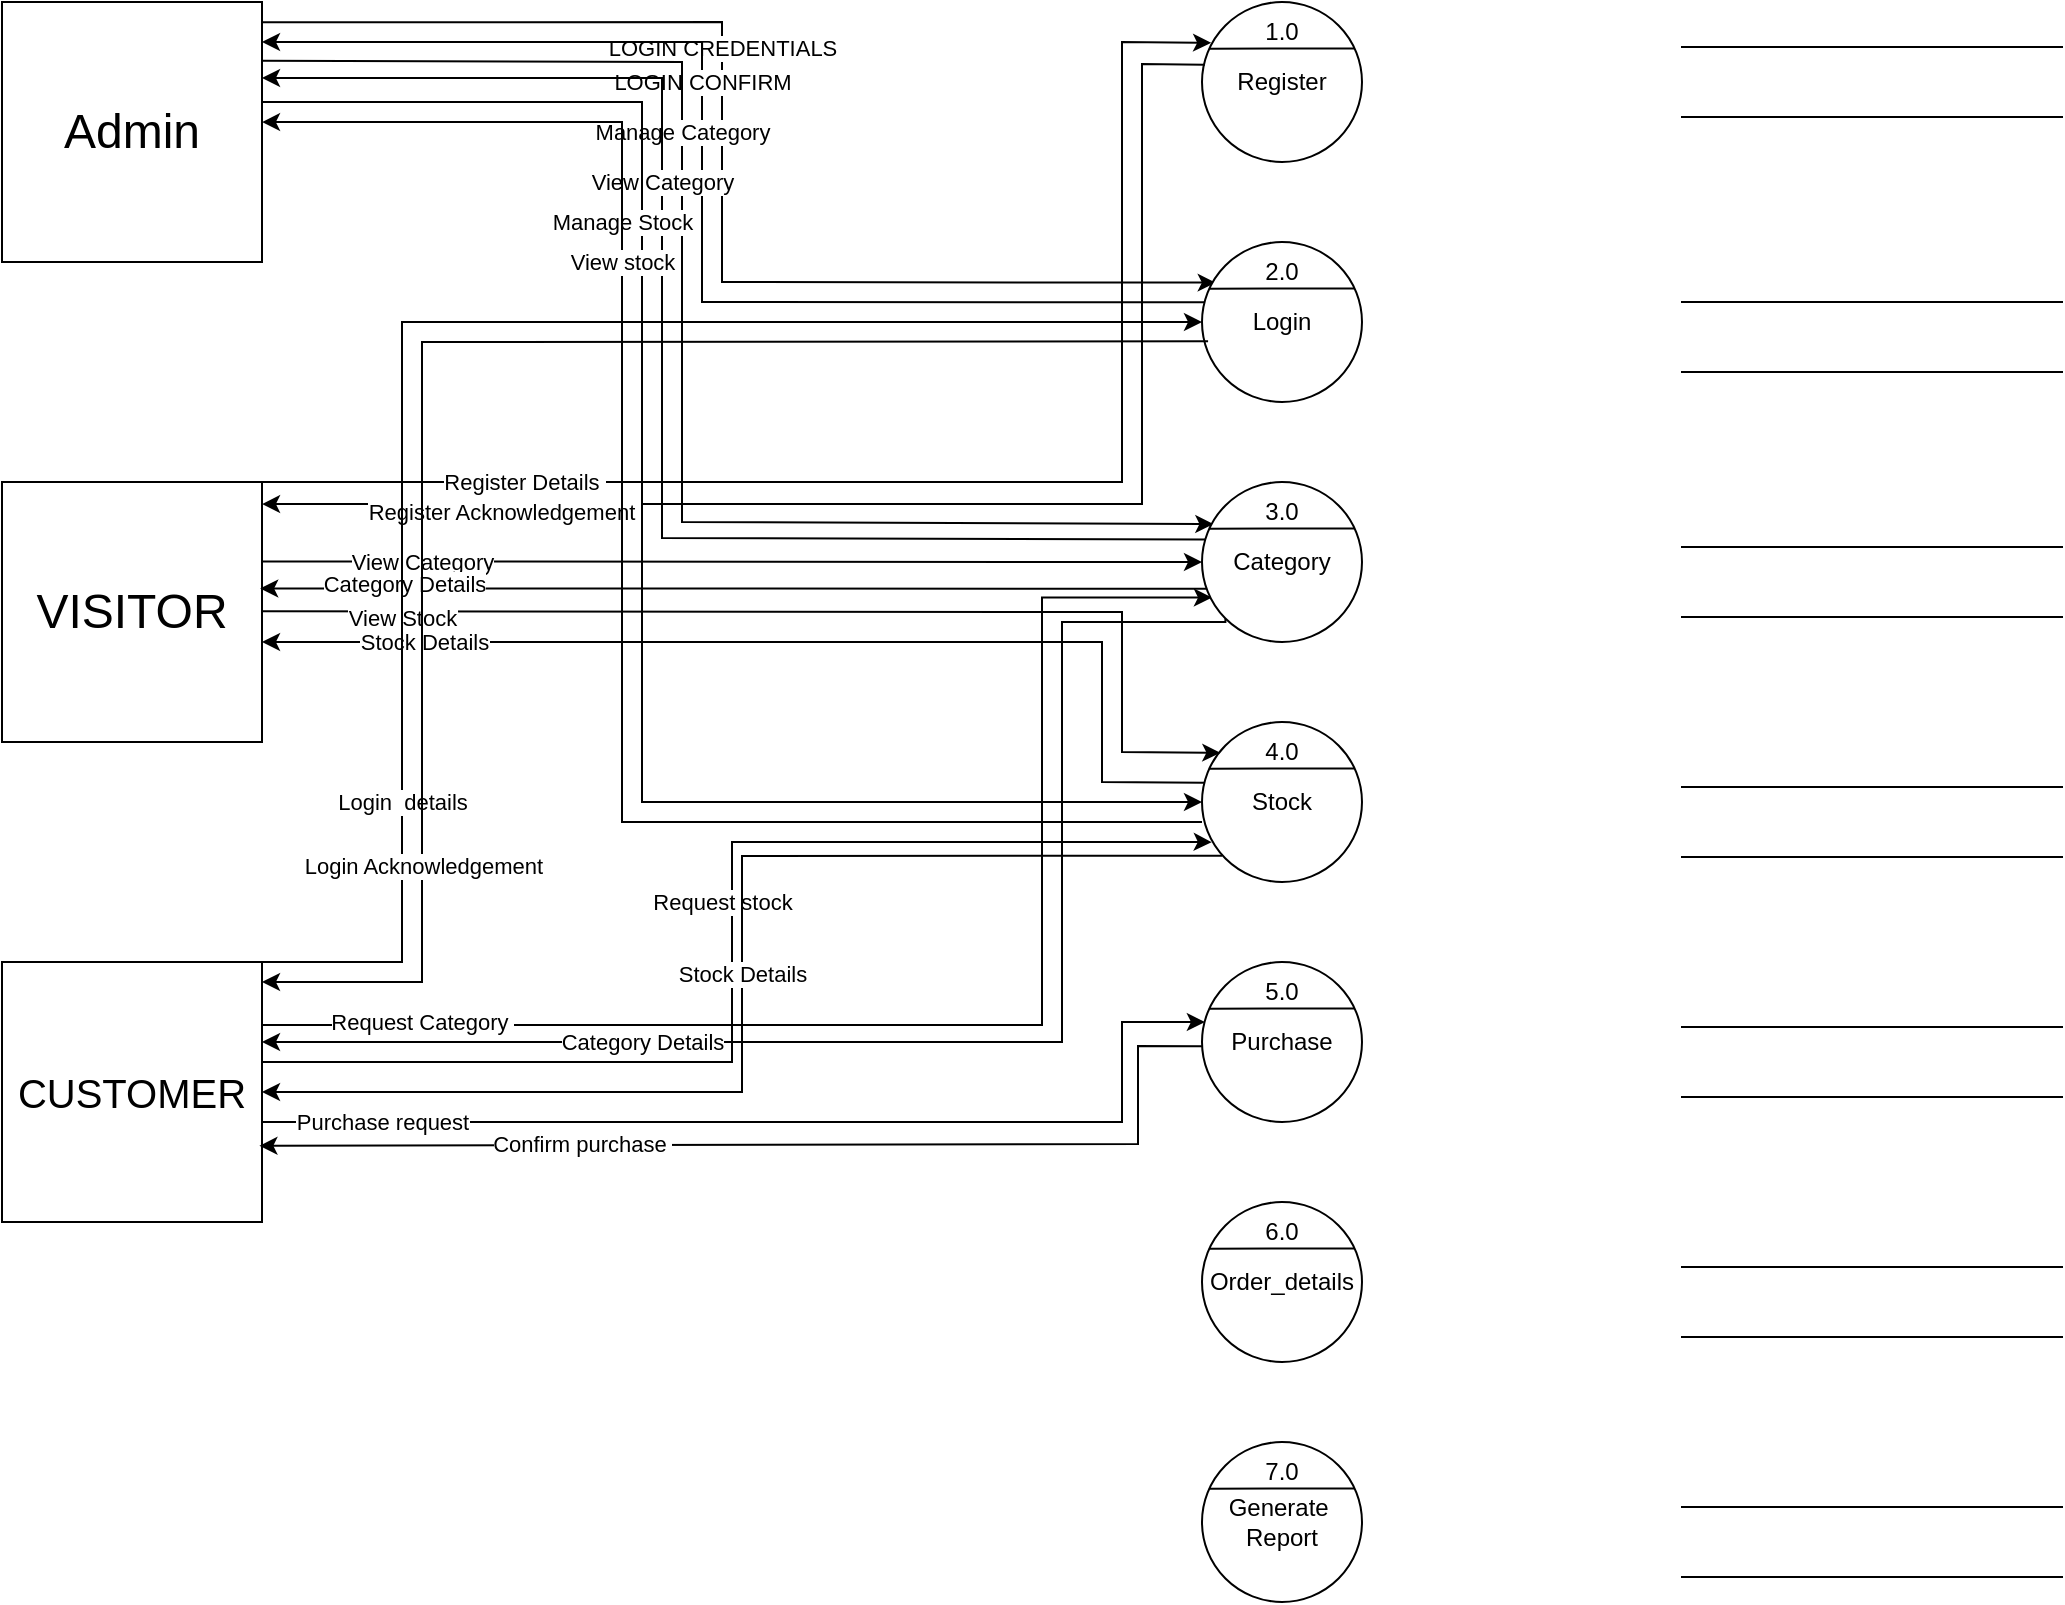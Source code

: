 <mxfile version="22.1.21" type="github">
  <diagram name="Page-1" id="xG1oCND4ZIqmZRpoTB4F">
    <mxGraphModel dx="1000" dy="543" grid="1" gridSize="10" guides="1" tooltips="1" connect="1" arrows="1" fold="1" page="1" pageScale="1" pageWidth="1100" pageHeight="850" math="0" shadow="0">
      <root>
        <mxCell id="0" />
        <mxCell id="1" parent="0" />
        <mxCell id="4stogALk5xr9jpJqIoR7-9" value="&lt;font style=&quot;font-size: 24px;&quot;&gt;Admin&lt;/font&gt;" style="whiteSpace=wrap;html=1;aspect=fixed;container=0;" vertex="1" parent="1">
          <mxGeometry y="40" width="130" height="130" as="geometry" />
        </mxCell>
        <mxCell id="4stogALk5xr9jpJqIoR7-10" value="VISITOR" style="whiteSpace=wrap;html=1;aspect=fixed;fontSize=24;" vertex="1" parent="1">
          <mxGeometry y="280" width="130" height="130" as="geometry" />
        </mxCell>
        <mxCell id="4stogALk5xr9jpJqIoR7-148" style="edgeStyle=orthogonalEdgeStyle;rounded=0;orthogonalLoop=1;jettySize=auto;html=1;exitX=1;exitY=0.25;exitDx=0;exitDy=0;entryX=0.062;entryY=0.735;entryDx=0;entryDy=0;entryPerimeter=0;" edge="1" parent="1">
          <mxGeometry relative="1" as="geometry">
            <mxPoint x="604.96" y="337.8" as="targetPoint" />
            <mxPoint x="130.0" y="551.48" as="sourcePoint" />
            <Array as="points">
              <mxPoint x="520" y="552" />
              <mxPoint x="520" y="338" />
            </Array>
          </mxGeometry>
        </mxCell>
        <mxCell id="4stogALk5xr9jpJqIoR7-149" value="Request Category&amp;nbsp;" style="edgeLabel;html=1;align=center;verticalAlign=middle;resizable=0;points=[];" vertex="1" connectable="0" parent="4stogALk5xr9jpJqIoR7-148">
          <mxGeometry x="-0.192" relative="1" as="geometry">
            <mxPoint x="-198" y="-2" as="offset" />
          </mxGeometry>
        </mxCell>
        <mxCell id="4stogALk5xr9jpJqIoR7-11" value="&lt;font style=&quot;font-size: 20px;&quot;&gt;CUSTOMER&lt;/font&gt;" style="whiteSpace=wrap;html=1;aspect=fixed;" vertex="1" parent="1">
          <mxGeometry y="520" width="130" height="130" as="geometry" />
        </mxCell>
        <mxCell id="4stogALk5xr9jpJqIoR7-16" value="" style="endArrow=classic;html=1;rounded=0;exitX=0.999;exitY=0.078;exitDx=0;exitDy=0;exitPerimeter=0;entryX=0.086;entryY=0.254;entryDx=0;entryDy=0;entryPerimeter=0;" edge="1" parent="1" source="4stogALk5xr9jpJqIoR7-9" target="4stogALk5xr9jpJqIoR7-102">
          <mxGeometry relative="1" as="geometry">
            <mxPoint x="170" y="50" as="sourcePoint" />
            <mxPoint x="370" y="170" as="targetPoint" />
            <Array as="points">
              <mxPoint x="360" y="50" />
              <mxPoint x="360" y="180" />
            </Array>
          </mxGeometry>
        </mxCell>
        <mxCell id="4stogALk5xr9jpJqIoR7-17" value="LOGIN CREDENTIALS" style="edgeLabel;resizable=0;html=1;align=center;verticalAlign=middle;" connectable="0" vertex="1" parent="4stogALk5xr9jpJqIoR7-16">
          <mxGeometry relative="1" as="geometry">
            <mxPoint y="-61" as="offset" />
          </mxGeometry>
        </mxCell>
        <mxCell id="4stogALk5xr9jpJqIoR7-18" value="" style="endArrow=classic;html=1;rounded=0;exitX=0.02;exitY=0.377;exitDx=0;exitDy=0;exitPerimeter=0;" edge="1" parent="1" source="4stogALk5xr9jpJqIoR7-102">
          <mxGeometry relative="1" as="geometry">
            <mxPoint x="477.8" y="179.84" as="sourcePoint" />
            <mxPoint x="130" y="60" as="targetPoint" />
            <Array as="points">
              <mxPoint x="350" y="190" />
              <mxPoint x="350" y="60" />
            </Array>
          </mxGeometry>
        </mxCell>
        <mxCell id="4stogALk5xr9jpJqIoR7-19" value="LOGIN CONFIRM&lt;br&gt;" style="edgeLabel;resizable=0;html=1;align=center;verticalAlign=middle;" connectable="0" vertex="1" parent="4stogALk5xr9jpJqIoR7-18">
          <mxGeometry relative="1" as="geometry">
            <mxPoint y="-61" as="offset" />
          </mxGeometry>
        </mxCell>
        <mxCell id="4stogALk5xr9jpJqIoR7-74" value="" style="html=1;dashed=0;whiteSpace=wrap;shape=partialRectangle;right=0;left=0;" vertex="1" parent="1">
          <mxGeometry x="840" y="62.5" width="190" height="35" as="geometry" />
        </mxCell>
        <mxCell id="4stogALk5xr9jpJqIoR7-75" value="" style="html=1;dashed=0;whiteSpace=wrap;shape=partialRectangle;right=0;left=0;" vertex="1" parent="1">
          <mxGeometry x="840" y="190" width="190" height="35" as="geometry" />
        </mxCell>
        <mxCell id="4stogALk5xr9jpJqIoR7-76" value="" style="html=1;dashed=0;whiteSpace=wrap;shape=partialRectangle;right=0;left=0;" vertex="1" parent="1">
          <mxGeometry x="840" y="312.5" width="190" height="35" as="geometry" />
        </mxCell>
        <mxCell id="4stogALk5xr9jpJqIoR7-89" value="" style="html=1;dashed=0;whiteSpace=wrap;shape=partialRectangle;right=0;left=0;" vertex="1" parent="1">
          <mxGeometry x="840" y="432.5" width="190" height="35" as="geometry" />
        </mxCell>
        <mxCell id="4stogALk5xr9jpJqIoR7-90" value="" style="html=1;dashed=0;whiteSpace=wrap;shape=partialRectangle;right=0;left=0;" vertex="1" parent="1">
          <mxGeometry x="840" y="552.5" width="190" height="35" as="geometry" />
        </mxCell>
        <mxCell id="4stogALk5xr9jpJqIoR7-91" value="" style="html=1;dashed=0;whiteSpace=wrap;shape=partialRectangle;right=0;left=0;" vertex="1" parent="1">
          <mxGeometry x="840" y="672.5" width="190" height="35" as="geometry" />
        </mxCell>
        <mxCell id="4stogALk5xr9jpJqIoR7-92" value="" style="html=1;dashed=0;whiteSpace=wrap;shape=partialRectangle;right=0;left=0;" vertex="1" parent="1">
          <mxGeometry x="840" y="792.5" width="190" height="35" as="geometry" />
        </mxCell>
        <mxCell id="4stogALk5xr9jpJqIoR7-94" value="" style="endArrow=classic;html=1;rounded=0;exitX=0.997;exitY=0.226;exitDx=0;exitDy=0;exitPerimeter=0;entryX=0.071;entryY=0.263;entryDx=0;entryDy=0;entryPerimeter=0;" edge="1" parent="1" source="4stogALk5xr9jpJqIoR7-9" target="4stogALk5xr9jpJqIoR7-104">
          <mxGeometry relative="1" as="geometry">
            <mxPoint x="130" y="90" as="sourcePoint" />
            <mxPoint x="490" y="300" as="targetPoint" />
            <Array as="points">
              <mxPoint x="340" y="70" />
              <mxPoint x="340" y="300" />
            </Array>
          </mxGeometry>
        </mxCell>
        <mxCell id="4stogALk5xr9jpJqIoR7-95" value="Manage Category" style="edgeLabel;resizable=0;html=1;align=center;verticalAlign=middle;" connectable="0" vertex="1" parent="4stogALk5xr9jpJqIoR7-94">
          <mxGeometry relative="1" as="geometry">
            <mxPoint y="-108" as="offset" />
          </mxGeometry>
        </mxCell>
        <mxCell id="4stogALk5xr9jpJqIoR7-100" value="Register" style="ellipse;whiteSpace=wrap;html=1;aspect=fixed;" vertex="1" parent="1">
          <mxGeometry x="600" y="40" width="80" height="80" as="geometry" />
        </mxCell>
        <mxCell id="4stogALk5xr9jpJqIoR7-101" value="" style="endArrow=none;html=1;rounded=0;exitX=0.043;exitY=0.292;exitDx=0;exitDy=0;exitPerimeter=0;entryX=0.953;entryY=0.29;entryDx=0;entryDy=0;entryPerimeter=0;" edge="1" parent="1" source="4stogALk5xr9jpJqIoR7-100" target="4stogALk5xr9jpJqIoR7-100">
          <mxGeometry width="50" height="50" relative="1" as="geometry">
            <mxPoint x="615" y="97.5" as="sourcePoint" />
            <mxPoint x="665" y="47.5" as="targetPoint" />
          </mxGeometry>
        </mxCell>
        <mxCell id="4stogALk5xr9jpJqIoR7-102" value="Login" style="ellipse;whiteSpace=wrap;html=1;aspect=fixed;" vertex="1" parent="1">
          <mxGeometry x="600" y="160" width="80" height="80" as="geometry" />
        </mxCell>
        <mxCell id="4stogALk5xr9jpJqIoR7-103" value="" style="endArrow=none;html=1;rounded=0;exitX=0.043;exitY=0.292;exitDx=0;exitDy=0;exitPerimeter=0;entryX=0.953;entryY=0.29;entryDx=0;entryDy=0;entryPerimeter=0;" edge="1" parent="1" source="4stogALk5xr9jpJqIoR7-102" target="4stogALk5xr9jpJqIoR7-102">
          <mxGeometry width="50" height="50" relative="1" as="geometry">
            <mxPoint x="615" y="217.5" as="sourcePoint" />
            <mxPoint x="665" y="167.5" as="targetPoint" />
          </mxGeometry>
        </mxCell>
        <mxCell id="4stogALk5xr9jpJqIoR7-150" style="edgeStyle=orthogonalEdgeStyle;rounded=0;orthogonalLoop=1;jettySize=auto;html=1;exitX=0;exitY=1;exitDx=0;exitDy=0;" edge="1" parent="1" source="4stogALk5xr9jpJqIoR7-104">
          <mxGeometry relative="1" as="geometry">
            <mxPoint x="130" y="560" as="targetPoint" />
            <Array as="points">
              <mxPoint x="612" y="350" />
              <mxPoint x="530" y="350" />
              <mxPoint x="530" y="560" />
              <mxPoint x="150" y="560" />
            </Array>
          </mxGeometry>
        </mxCell>
        <mxCell id="4stogALk5xr9jpJqIoR7-152" value="Category Details" style="edgeLabel;html=1;align=center;verticalAlign=middle;resizable=0;points=[];" vertex="1" connectable="0" parent="4stogALk5xr9jpJqIoR7-150">
          <mxGeometry x="-0.375" relative="1" as="geometry">
            <mxPoint x="-210" y="77" as="offset" />
          </mxGeometry>
        </mxCell>
        <mxCell id="4stogALk5xr9jpJqIoR7-104" value="Category" style="ellipse;whiteSpace=wrap;html=1;aspect=fixed;" vertex="1" parent="1">
          <mxGeometry x="600" y="280" width="80" height="80" as="geometry" />
        </mxCell>
        <mxCell id="4stogALk5xr9jpJqIoR7-105" value="" style="endArrow=none;html=1;rounded=0;exitX=0.043;exitY=0.292;exitDx=0;exitDy=0;exitPerimeter=0;entryX=0.953;entryY=0.29;entryDx=0;entryDy=0;entryPerimeter=0;" edge="1" parent="1" source="4stogALk5xr9jpJqIoR7-104" target="4stogALk5xr9jpJqIoR7-104">
          <mxGeometry width="50" height="50" relative="1" as="geometry">
            <mxPoint x="615" y="337.5" as="sourcePoint" />
            <mxPoint x="665" y="287.5" as="targetPoint" />
          </mxGeometry>
        </mxCell>
        <mxCell id="4stogALk5xr9jpJqIoR7-106" value="Stock" style="ellipse;whiteSpace=wrap;html=1;aspect=fixed;" vertex="1" parent="1">
          <mxGeometry x="600" y="400" width="80" height="80" as="geometry" />
        </mxCell>
        <mxCell id="4stogALk5xr9jpJqIoR7-107" value="" style="endArrow=none;html=1;rounded=0;exitX=0.043;exitY=0.292;exitDx=0;exitDy=0;exitPerimeter=0;entryX=0.953;entryY=0.29;entryDx=0;entryDy=0;entryPerimeter=0;" edge="1" parent="1" source="4stogALk5xr9jpJqIoR7-106" target="4stogALk5xr9jpJqIoR7-106">
          <mxGeometry width="50" height="50" relative="1" as="geometry">
            <mxPoint x="615" y="457.5" as="sourcePoint" />
            <mxPoint x="665" y="407.5" as="targetPoint" />
          </mxGeometry>
        </mxCell>
        <mxCell id="4stogALk5xr9jpJqIoR7-108" value="Purchase" style="ellipse;whiteSpace=wrap;html=1;aspect=fixed;" vertex="1" parent="1">
          <mxGeometry x="600" y="520" width="80" height="80" as="geometry" />
        </mxCell>
        <mxCell id="4stogALk5xr9jpJqIoR7-109" value="" style="endArrow=none;html=1;rounded=0;exitX=0.043;exitY=0.292;exitDx=0;exitDy=0;exitPerimeter=0;entryX=0.953;entryY=0.29;entryDx=0;entryDy=0;entryPerimeter=0;" edge="1" parent="1" source="4stogALk5xr9jpJqIoR7-108" target="4stogALk5xr9jpJqIoR7-108">
          <mxGeometry width="50" height="50" relative="1" as="geometry">
            <mxPoint x="615" y="577.5" as="sourcePoint" />
            <mxPoint x="665" y="527.5" as="targetPoint" />
          </mxGeometry>
        </mxCell>
        <mxCell id="4stogALk5xr9jpJqIoR7-110" value="Order_details" style="ellipse;whiteSpace=wrap;html=1;aspect=fixed;" vertex="1" parent="1">
          <mxGeometry x="600" y="640" width="80" height="80" as="geometry" />
        </mxCell>
        <mxCell id="4stogALk5xr9jpJqIoR7-111" value="" style="endArrow=none;html=1;rounded=0;exitX=0.043;exitY=0.292;exitDx=0;exitDy=0;exitPerimeter=0;entryX=0.953;entryY=0.29;entryDx=0;entryDy=0;entryPerimeter=0;" edge="1" parent="1" source="4stogALk5xr9jpJqIoR7-110" target="4stogALk5xr9jpJqIoR7-110">
          <mxGeometry width="50" height="50" relative="1" as="geometry">
            <mxPoint x="615" y="697.5" as="sourcePoint" />
            <mxPoint x="665" y="647.5" as="targetPoint" />
          </mxGeometry>
        </mxCell>
        <mxCell id="4stogALk5xr9jpJqIoR7-112" value="Generate&amp;nbsp;&lt;br&gt;Report" style="ellipse;whiteSpace=wrap;html=1;aspect=fixed;" vertex="1" parent="1">
          <mxGeometry x="600" y="760" width="80" height="80" as="geometry" />
        </mxCell>
        <mxCell id="4stogALk5xr9jpJqIoR7-113" value="" style="endArrow=none;html=1;rounded=0;exitX=0.043;exitY=0.292;exitDx=0;exitDy=0;exitPerimeter=0;entryX=0.953;entryY=0.29;entryDx=0;entryDy=0;entryPerimeter=0;" edge="1" parent="1" source="4stogALk5xr9jpJqIoR7-112" target="4stogALk5xr9jpJqIoR7-112">
          <mxGeometry width="50" height="50" relative="1" as="geometry">
            <mxPoint x="615" y="817.5" as="sourcePoint" />
            <mxPoint x="665" y="767.5" as="targetPoint" />
          </mxGeometry>
        </mxCell>
        <mxCell id="4stogALk5xr9jpJqIoR7-114" value="" style="endArrow=classic;html=1;rounded=0;exitX=0.023;exitY=0.385;exitDx=0;exitDy=0;exitPerimeter=0;" edge="1" parent="1">
          <mxGeometry relative="1" as="geometry">
            <mxPoint x="601.84" y="308.8" as="sourcePoint" />
            <mxPoint x="130" y="78" as="targetPoint" />
            <Array as="points">
              <mxPoint x="330" y="308" />
              <mxPoint x="330" y="78" />
            </Array>
          </mxGeometry>
        </mxCell>
        <mxCell id="4stogALk5xr9jpJqIoR7-115" value="View Category" style="edgeLabel;resizable=0;html=1;align=center;verticalAlign=middle;" connectable="0" vertex="1" parent="4stogALk5xr9jpJqIoR7-114">
          <mxGeometry relative="1" as="geometry">
            <mxPoint y="-99" as="offset" />
          </mxGeometry>
        </mxCell>
        <mxCell id="4stogALk5xr9jpJqIoR7-116" value="1.0" style="text;html=1;strokeColor=none;fillColor=none;align=center;verticalAlign=middle;whiteSpace=wrap;rounded=0;" vertex="1" parent="1">
          <mxGeometry x="610" y="40" width="60" height="30" as="geometry" />
        </mxCell>
        <mxCell id="4stogALk5xr9jpJqIoR7-117" value="2.0" style="text;html=1;strokeColor=none;fillColor=none;align=center;verticalAlign=middle;whiteSpace=wrap;rounded=0;" vertex="1" parent="1">
          <mxGeometry x="610" y="160" width="60" height="30" as="geometry" />
        </mxCell>
        <mxCell id="4stogALk5xr9jpJqIoR7-118" value="3.0" style="text;html=1;strokeColor=none;fillColor=none;align=center;verticalAlign=middle;whiteSpace=wrap;rounded=0;" vertex="1" parent="1">
          <mxGeometry x="610" y="280" width="60" height="30" as="geometry" />
        </mxCell>
        <mxCell id="4stogALk5xr9jpJqIoR7-119" value="4.0" style="text;html=1;strokeColor=none;fillColor=none;align=center;verticalAlign=middle;whiteSpace=wrap;rounded=0;" vertex="1" parent="1">
          <mxGeometry x="610" y="400" width="60" height="30" as="geometry" />
        </mxCell>
        <mxCell id="4stogALk5xr9jpJqIoR7-120" value="5.0" style="text;html=1;strokeColor=none;fillColor=none;align=center;verticalAlign=middle;whiteSpace=wrap;rounded=0;" vertex="1" parent="1">
          <mxGeometry x="610" y="520" width="60" height="30" as="geometry" />
        </mxCell>
        <mxCell id="4stogALk5xr9jpJqIoR7-121" value="6.0" style="text;html=1;strokeColor=none;fillColor=none;align=center;verticalAlign=middle;whiteSpace=wrap;rounded=0;" vertex="1" parent="1">
          <mxGeometry x="610" y="640" width="60" height="30" as="geometry" />
        </mxCell>
        <mxCell id="4stogALk5xr9jpJqIoR7-122" value="7.0" style="text;html=1;strokeColor=none;fillColor=none;align=center;verticalAlign=middle;whiteSpace=wrap;rounded=0;" vertex="1" parent="1">
          <mxGeometry x="610" y="760" width="60" height="30" as="geometry" />
        </mxCell>
        <mxCell id="4stogALk5xr9jpJqIoR7-123" value="" style="endArrow=classic;html=1;rounded=0;entryX=0.057;entryY=0.255;entryDx=0;entryDy=0;entryPerimeter=0;" edge="1" parent="1" target="4stogALk5xr9jpJqIoR7-100">
          <mxGeometry relative="1" as="geometry">
            <mxPoint x="130" y="280" as="sourcePoint" />
            <mxPoint x="600" y="60" as="targetPoint" />
            <Array as="points">
              <mxPoint x="560" y="280" />
              <mxPoint x="560" y="60" />
            </Array>
          </mxGeometry>
        </mxCell>
        <mxCell id="4stogALk5xr9jpJqIoR7-124" value="Register Details&amp;nbsp;" style="edgeLabel;resizable=0;html=1;align=center;verticalAlign=middle;" connectable="0" vertex="1" parent="4stogALk5xr9jpJqIoR7-123">
          <mxGeometry relative="1" as="geometry">
            <mxPoint x="-217" as="offset" />
          </mxGeometry>
        </mxCell>
        <mxCell id="4stogALk5xr9jpJqIoR7-127" value="" style="endArrow=classic;html=1;rounded=0;entryX=1;entryY=0.077;entryDx=0;entryDy=0;entryPerimeter=0;exitX=0.017;exitY=0.379;exitDx=0;exitDy=0;exitPerimeter=0;" edge="1" parent="1">
          <mxGeometry relative="1" as="geometry">
            <mxPoint x="601.36" y="71.32" as="sourcePoint" />
            <mxPoint x="130" y="291.01" as="targetPoint" />
            <Array as="points">
              <mxPoint x="570" y="71" />
              <mxPoint x="570" y="291" />
            </Array>
          </mxGeometry>
        </mxCell>
        <mxCell id="4stogALk5xr9jpJqIoR7-128" value="Register Acknowledgement&amp;nbsp;" style="edgeLabel;resizable=0;html=1;align=center;verticalAlign=middle;" connectable="0" vertex="1" parent="4stogALk5xr9jpJqIoR7-127">
          <mxGeometry relative="1" as="geometry">
            <mxPoint x="-225" y="4" as="offset" />
          </mxGeometry>
        </mxCell>
        <mxCell id="4stogALk5xr9jpJqIoR7-135" value="" style="endArrow=classic;html=1;rounded=0;entryX=0;entryY=0.5;entryDx=0;entryDy=0;" edge="1" parent="1" target="4stogALk5xr9jpJqIoR7-104">
          <mxGeometry relative="1" as="geometry">
            <mxPoint x="130" y="319.69" as="sourcePoint" />
            <mxPoint x="230" y="319.69" as="targetPoint" />
          </mxGeometry>
        </mxCell>
        <mxCell id="4stogALk5xr9jpJqIoR7-136" value="View Category" style="edgeLabel;resizable=0;html=1;align=center;verticalAlign=middle;" connectable="0" vertex="1" parent="4stogALk5xr9jpJqIoR7-135">
          <mxGeometry relative="1" as="geometry">
            <mxPoint x="-155" as="offset" />
          </mxGeometry>
        </mxCell>
        <mxCell id="4stogALk5xr9jpJqIoR7-137" value="" style="endArrow=classic;html=1;rounded=0;entryX=0.993;entryY=0.394;entryDx=0;entryDy=0;entryPerimeter=0;exitX=0.029;exitY=0.667;exitDx=0;exitDy=0;exitPerimeter=0;" edge="1" parent="1" source="4stogALk5xr9jpJqIoR7-104">
          <mxGeometry relative="1" as="geometry">
            <mxPoint x="601.6" y="333.2" as="sourcePoint" />
            <mxPoint x="129.09" y="333.22" as="targetPoint" />
          </mxGeometry>
        </mxCell>
        <mxCell id="4stogALk5xr9jpJqIoR7-138" value="Category Details" style="edgeLabel;resizable=0;html=1;align=center;verticalAlign=middle;" connectable="0" vertex="1" parent="4stogALk5xr9jpJqIoR7-137">
          <mxGeometry relative="1" as="geometry">
            <mxPoint x="-165" y="-3" as="offset" />
          </mxGeometry>
        </mxCell>
        <mxCell id="4stogALk5xr9jpJqIoR7-139" value="" style="endArrow=classic;html=1;rounded=0;entryX=-0.014;entryY=0.513;entryDx=0;entryDy=0;entryPerimeter=0;" edge="1" parent="1" target="4stogALk5xr9jpJqIoR7-119">
          <mxGeometry relative="1" as="geometry">
            <mxPoint x="130" y="344.62" as="sourcePoint" />
            <mxPoint x="600" y="415" as="targetPoint" />
            <Array as="points">
              <mxPoint x="560" y="345" />
              <mxPoint x="560" y="415" />
            </Array>
          </mxGeometry>
        </mxCell>
        <mxCell id="4stogALk5xr9jpJqIoR7-140" value="View Stock" style="edgeLabel;resizable=0;html=1;align=center;verticalAlign=middle;" connectable="0" vertex="1" parent="4stogALk5xr9jpJqIoR7-139">
          <mxGeometry relative="1" as="geometry">
            <mxPoint x="-205" y="3" as="offset" />
          </mxGeometry>
        </mxCell>
        <mxCell id="4stogALk5xr9jpJqIoR7-141" value="" style="endArrow=classic;html=1;rounded=0;entryX=0.993;entryY=0.394;entryDx=0;entryDy=0;entryPerimeter=0;exitX=0.013;exitY=0.379;exitDx=0;exitDy=0;exitPerimeter=0;" edge="1" parent="1" source="4stogALk5xr9jpJqIoR7-106">
          <mxGeometry relative="1" as="geometry">
            <mxPoint x="550" y="430" as="sourcePoint" />
            <mxPoint x="130" y="360" as="targetPoint" />
            <Array as="points">
              <mxPoint x="550" y="430" />
              <mxPoint x="550" y="360" />
            </Array>
          </mxGeometry>
        </mxCell>
        <mxCell id="4stogALk5xr9jpJqIoR7-142" value="Stock Details" style="edgeLabel;resizable=0;html=1;align=center;verticalAlign=middle;" connectable="0" vertex="1" parent="4stogALk5xr9jpJqIoR7-141">
          <mxGeometry relative="1" as="geometry">
            <mxPoint x="-190" as="offset" />
          </mxGeometry>
        </mxCell>
        <mxCell id="4stogALk5xr9jpJqIoR7-143" value="" style="endArrow=classic;html=1;rounded=0;entryX=0;entryY=0.5;entryDx=0;entryDy=0;" edge="1" parent="1" target="4stogALk5xr9jpJqIoR7-106">
          <mxGeometry relative="1" as="geometry">
            <mxPoint x="130" y="90" as="sourcePoint" />
            <mxPoint x="320" y="470" as="targetPoint" />
            <Array as="points">
              <mxPoint x="320" y="90" />
              <mxPoint x="320" y="440" />
            </Array>
          </mxGeometry>
        </mxCell>
        <mxCell id="4stogALk5xr9jpJqIoR7-144" value="Manage Stock" style="edgeLabel;resizable=0;html=1;align=center;verticalAlign=middle;" connectable="0" vertex="1" parent="4stogALk5xr9jpJqIoR7-143">
          <mxGeometry relative="1" as="geometry">
            <mxPoint x="-10" y="-160" as="offset" />
          </mxGeometry>
        </mxCell>
        <mxCell id="4stogALk5xr9jpJqIoR7-145" value="" style="endArrow=classic;html=1;rounded=0;entryX=1;entryY=0.462;entryDx=0;entryDy=0;entryPerimeter=0;" edge="1" parent="1" target="4stogALk5xr9jpJqIoR7-9">
          <mxGeometry relative="1" as="geometry">
            <mxPoint x="600" y="450" as="sourcePoint" />
            <mxPoint x="310" y="80" as="targetPoint" />
            <Array as="points">
              <mxPoint x="310" y="450" />
              <mxPoint x="310" y="100" />
            </Array>
          </mxGeometry>
        </mxCell>
        <mxCell id="4stogALk5xr9jpJqIoR7-146" value="View stock" style="edgeLabel;resizable=0;html=1;align=center;verticalAlign=middle;" connectable="0" vertex="1" parent="4stogALk5xr9jpJqIoR7-145">
          <mxGeometry relative="1" as="geometry">
            <mxPoint y="-160" as="offset" />
          </mxGeometry>
        </mxCell>
        <mxCell id="4stogALk5xr9jpJqIoR7-147" style="edgeStyle=orthogonalEdgeStyle;rounded=0;orthogonalLoop=1;jettySize=auto;html=1;entryX=0.061;entryY=0.751;entryDx=0;entryDy=0;entryPerimeter=0;" edge="1" parent="1" source="4stogALk5xr9jpJqIoR7-11" target="4stogALk5xr9jpJqIoR7-106">
          <mxGeometry relative="1" as="geometry">
            <mxPoint x="600" y="460" as="targetPoint" />
            <Array as="points">
              <mxPoint x="365" y="570" />
              <mxPoint x="365" y="460" />
              <mxPoint x="600" y="460" />
            </Array>
          </mxGeometry>
        </mxCell>
        <mxCell id="4stogALk5xr9jpJqIoR7-164" value="Request stock" style="edgeLabel;html=1;align=center;verticalAlign=middle;resizable=0;points=[];" vertex="1" connectable="0" parent="4stogALk5xr9jpJqIoR7-147">
          <mxGeometry x="-0.499" y="-1" relative="1" as="geometry">
            <mxPoint x="83" y="-81" as="offset" />
          </mxGeometry>
        </mxCell>
        <mxCell id="4stogALk5xr9jpJqIoR7-155" value="" style="endArrow=classic;html=1;rounded=0;" edge="1" parent="1" target="4stogALk5xr9jpJqIoR7-102">
          <mxGeometry relative="1" as="geometry">
            <mxPoint x="130" y="520" as="sourcePoint" />
            <mxPoint x="200" y="140" as="targetPoint" />
            <Array as="points">
              <mxPoint x="200" y="520" />
              <mxPoint x="200" y="200" />
            </Array>
          </mxGeometry>
        </mxCell>
        <mxCell id="4stogALk5xr9jpJqIoR7-156" value="Login&amp;nbsp; details" style="edgeLabel;resizable=0;html=1;align=center;verticalAlign=middle;" connectable="0" vertex="1" parent="4stogALk5xr9jpJqIoR7-155">
          <mxGeometry relative="1" as="geometry">
            <mxPoint x="-5" y="240" as="offset" />
          </mxGeometry>
        </mxCell>
        <mxCell id="4stogALk5xr9jpJqIoR7-159" value="" style="endArrow=classic;html=1;rounded=0;exitX=0.038;exitY=0.621;exitDx=0;exitDy=0;exitPerimeter=0;" edge="1" parent="1" source="4stogALk5xr9jpJqIoR7-102">
          <mxGeometry relative="1" as="geometry">
            <mxPoint x="490" y="210" as="sourcePoint" />
            <mxPoint x="130" y="530" as="targetPoint" />
            <Array as="points">
              <mxPoint x="210" y="210" />
              <mxPoint x="210" y="530" />
            </Array>
          </mxGeometry>
        </mxCell>
        <mxCell id="4stogALk5xr9jpJqIoR7-162" value="Login Acknowledgement&amp;nbsp;" style="edgeLabel;html=1;align=center;verticalAlign=middle;resizable=0;points=[];" vertex="1" connectable="0" parent="4stogALk5xr9jpJqIoR7-159">
          <mxGeometry x="0.652" y="2" relative="1" as="geometry">
            <mxPoint as="offset" />
          </mxGeometry>
        </mxCell>
        <mxCell id="4stogALk5xr9jpJqIoR7-165" value="" style="endArrow=classic;html=1;rounded=0;exitX=0.126;exitY=0.836;exitDx=0;exitDy=0;exitPerimeter=0;" edge="1" parent="1" source="4stogALk5xr9jpJqIoR7-106" target="4stogALk5xr9jpJqIoR7-11">
          <mxGeometry relative="1" as="geometry">
            <mxPoint x="609.12" y="466.76" as="sourcePoint" />
            <mxPoint x="400" y="601" as="targetPoint" />
            <Array as="points">
              <mxPoint x="370" y="467" />
              <mxPoint x="370" y="585" />
            </Array>
          </mxGeometry>
        </mxCell>
        <mxCell id="4stogALk5xr9jpJqIoR7-166" value="Stock Details" style="edgeLabel;resizable=0;html=1;align=center;verticalAlign=middle;" connectable="0" vertex="1" parent="4stogALk5xr9jpJqIoR7-165">
          <mxGeometry relative="1" as="geometry" />
        </mxCell>
        <mxCell id="4stogALk5xr9jpJqIoR7-167" value="" style="endArrow=classic;html=1;rounded=0;entryX=0.018;entryY=0.375;entryDx=0;entryDy=0;entryPerimeter=0;" edge="1" parent="1" target="4stogALk5xr9jpJqIoR7-108">
          <mxGeometry relative="1" as="geometry">
            <mxPoint x="130" y="600" as="sourcePoint" />
            <mxPoint x="600" y="550" as="targetPoint" />
            <Array as="points">
              <mxPoint x="560" y="600" />
              <mxPoint x="560" y="550" />
            </Array>
          </mxGeometry>
        </mxCell>
        <mxCell id="4stogALk5xr9jpJqIoR7-168" value="Purchase request" style="edgeLabel;resizable=0;html=1;align=center;verticalAlign=middle;" connectable="0" vertex="1" parent="4stogALk5xr9jpJqIoR7-167">
          <mxGeometry relative="1" as="geometry">
            <mxPoint x="-201" as="offset" />
          </mxGeometry>
        </mxCell>
        <mxCell id="4stogALk5xr9jpJqIoR7-172" value="" style="endArrow=classic;html=1;rounded=0;exitX=0.005;exitY=0.527;exitDx=0;exitDy=0;entryX=0.99;entryY=0.707;entryDx=0;entryDy=0;entryPerimeter=0;exitPerimeter=0;" edge="1" parent="1" source="4stogALk5xr9jpJqIoR7-108" target="4stogALk5xr9jpJqIoR7-11">
          <mxGeometry relative="1" as="geometry">
            <mxPoint x="598" y="562" as="sourcePoint" />
            <mxPoint x="130.47" y="611.31" as="targetPoint" />
            <Array as="points">
              <mxPoint x="568" y="562" />
              <mxPoint x="568" y="611" />
            </Array>
          </mxGeometry>
        </mxCell>
        <mxCell id="4stogALk5xr9jpJqIoR7-173" value="Confirm purchase&amp;nbsp;" style="edgeLabel;resizable=0;html=1;align=center;verticalAlign=middle;" connectable="0" vertex="1" parent="4stogALk5xr9jpJqIoR7-172">
          <mxGeometry relative="1" as="geometry">
            <mxPoint x="-99" y="-1" as="offset" />
          </mxGeometry>
        </mxCell>
      </root>
    </mxGraphModel>
  </diagram>
</mxfile>
